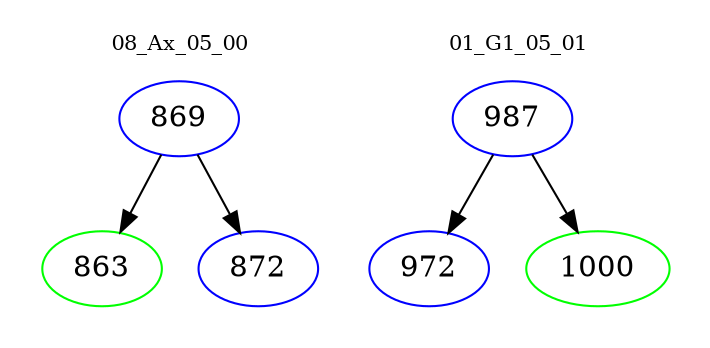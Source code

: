 digraph{
subgraph cluster_0 {
color = white
label = "08_Ax_05_00";
fontsize=10;
T0_869 [label="869", color="blue"]
T0_869 -> T0_863 [color="black"]
T0_863 [label="863", color="green"]
T0_869 -> T0_872 [color="black"]
T0_872 [label="872", color="blue"]
}
subgraph cluster_1 {
color = white
label = "01_G1_05_01";
fontsize=10;
T1_987 [label="987", color="blue"]
T1_987 -> T1_972 [color="black"]
T1_972 [label="972", color="blue"]
T1_987 -> T1_1000 [color="black"]
T1_1000 [label="1000", color="green"]
}
}
